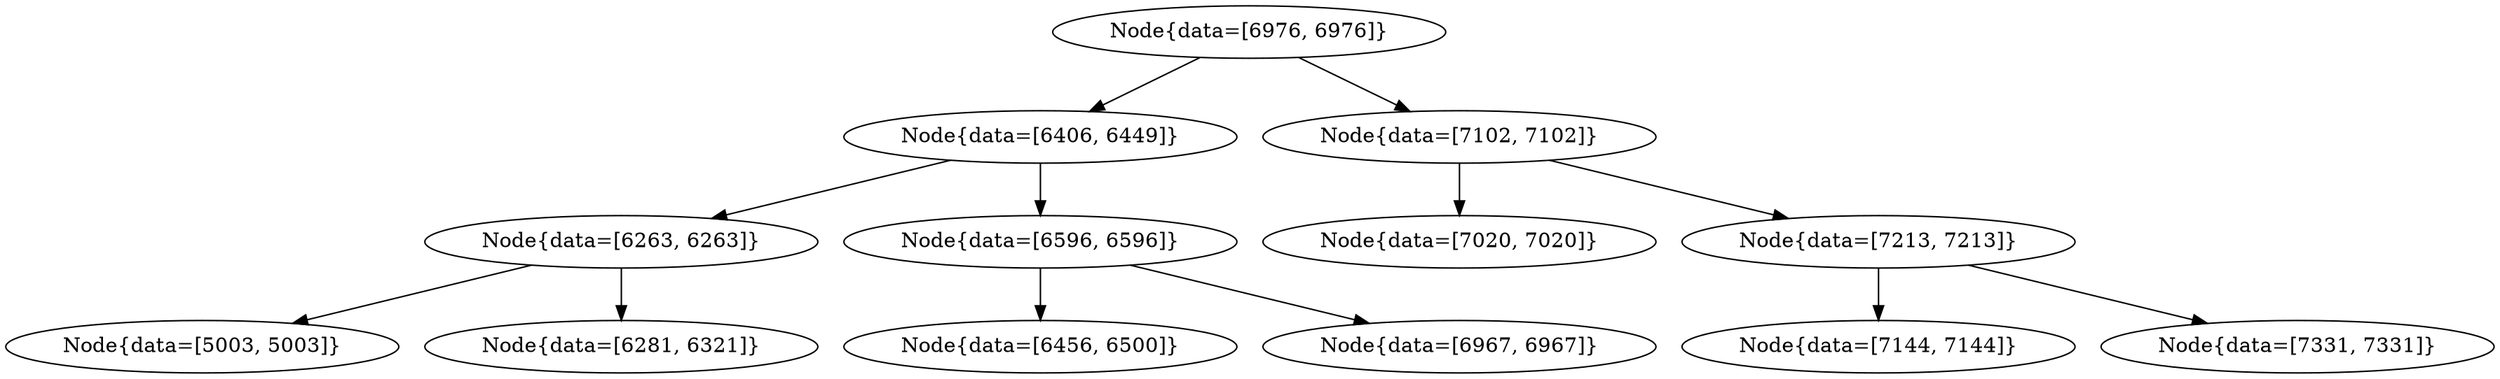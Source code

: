 digraph G{
1045942876 [label="Node{data=[6976, 6976]}"]
1045942876 -> 486675606
486675606 [label="Node{data=[6406, 6449]}"]
486675606 -> 503176698
503176698 [label="Node{data=[6263, 6263]}"]
503176698 -> 53696275
53696275 [label="Node{data=[5003, 5003]}"]
503176698 -> 66498587
66498587 [label="Node{data=[6281, 6321]}"]
486675606 -> 249406039
249406039 [label="Node{data=[6596, 6596]}"]
249406039 -> 2109521019
2109521019 [label="Node{data=[6456, 6500]}"]
249406039 -> 1680799504
1680799504 [label="Node{data=[6967, 6967]}"]
1045942876 -> 1382999526
1382999526 [label="Node{data=[7102, 7102]}"]
1382999526 -> 826424038
826424038 [label="Node{data=[7020, 7020]}"]
1382999526 -> 696588241
696588241 [label="Node{data=[7213, 7213]}"]
696588241 -> 973140870
973140870 [label="Node{data=[7144, 7144]}"]
696588241 -> 526672117
526672117 [label="Node{data=[7331, 7331]}"]
}